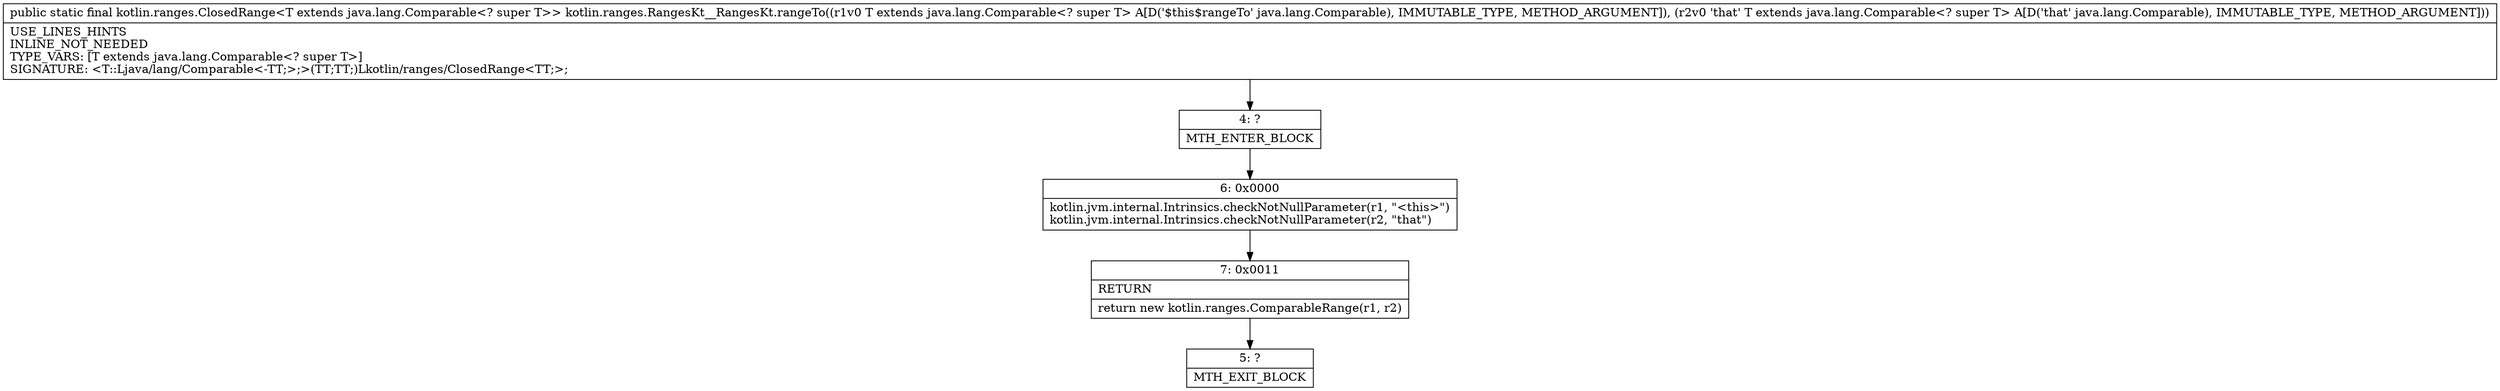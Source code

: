 digraph "CFG forkotlin.ranges.RangesKt__RangesKt.rangeTo(Ljava\/lang\/Comparable;Ljava\/lang\/Comparable;)Lkotlin\/ranges\/ClosedRange;" {
Node_4 [shape=record,label="{4\:\ ?|MTH_ENTER_BLOCK\l}"];
Node_6 [shape=record,label="{6\:\ 0x0000|kotlin.jvm.internal.Intrinsics.checkNotNullParameter(r1, \"\<this\>\")\lkotlin.jvm.internal.Intrinsics.checkNotNullParameter(r2, \"that\")\l}"];
Node_7 [shape=record,label="{7\:\ 0x0011|RETURN\l|return new kotlin.ranges.ComparableRange(r1, r2)\l}"];
Node_5 [shape=record,label="{5\:\ ?|MTH_EXIT_BLOCK\l}"];
MethodNode[shape=record,label="{public static final kotlin.ranges.ClosedRange\<T extends java.lang.Comparable\<? super T\>\> kotlin.ranges.RangesKt__RangesKt.rangeTo((r1v0 T extends java.lang.Comparable\<? super T\> A[D('$this$rangeTo' java.lang.Comparable), IMMUTABLE_TYPE, METHOD_ARGUMENT]), (r2v0 'that' T extends java.lang.Comparable\<? super T\> A[D('that' java.lang.Comparable), IMMUTABLE_TYPE, METHOD_ARGUMENT]))  | USE_LINES_HINTS\lINLINE_NOT_NEEDED\lTYPE_VARS: [T extends java.lang.Comparable\<? super T\>]\lSIGNATURE: \<T::Ljava\/lang\/Comparable\<\-TT;\>;\>(TT;TT;)Lkotlin\/ranges\/ClosedRange\<TT;\>;\l}"];
MethodNode -> Node_4;Node_4 -> Node_6;
Node_6 -> Node_7;
Node_7 -> Node_5;
}

